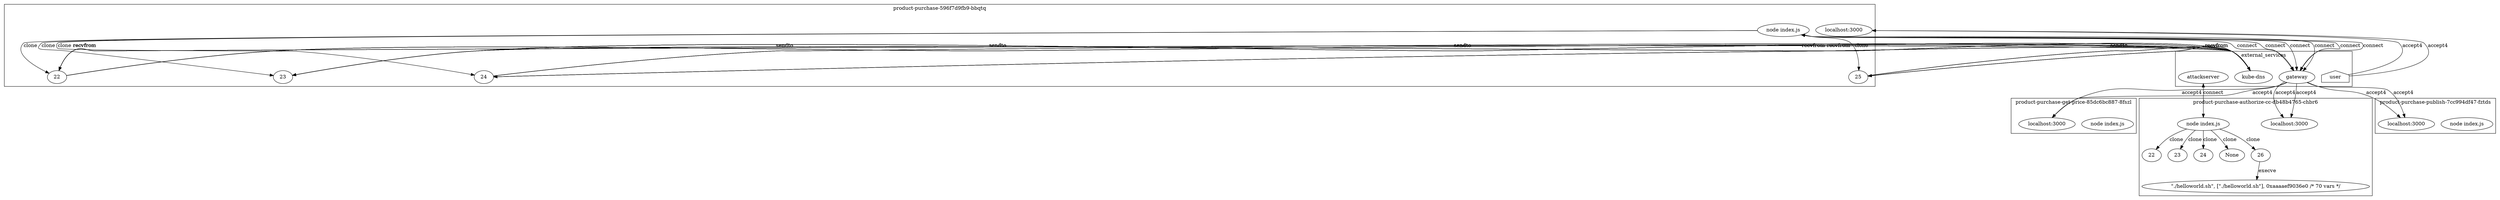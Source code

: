 digraph G {
	subgraph "cluster_ product-purchase-get-price-85dc6bc887-8fszl " {
		label=" product-purchase-get-price-85dc6bc887-8fszl "
		71451 [label="node index.js"]
		"product-purchase-get-price_localhost_3000" [label="localhost:3000"]
		"product-purchase-get-price_localhost_3000" [label="localhost:3000"]
	}
	subgraph "cluster_ product-purchase-publish-7cc994df47-fztds " {
		label=" product-purchase-publish-7cc994df47-fztds "
		72427 [label="node index.js"]
		"product-purchase-publish_localhost_3000" [label="localhost:3000"]
		"product-purchase-publish_localhost_3000" [label="localhost:3000"]
	}
	subgraph "cluster_ product-purchase-authorize-cc-db48b4765-chbr6 " {
		label=" product-purchase-authorize-cc-db48b4765-chbr6 "
		73649 [label="node index.js"]
		"product-purchase-authorize-cc_localhost_3000" [label="localhost:3000"]
		"product-purchase-authorize-cc_localhost_3000" [label="localhost:3000"]
		73649 -> 77179 [label=clone]
		73649 -> 77174 [label=clone]
		73649 -> 77169 [label=clone]
		73649 -> None [label=clone]
		73649 -> 77254 [label=clone]
		77179 [label=22]
		77174 [label=23]
		77169 [label=24]
		77254 [label=26]
		" product-purchase-authorize-cc-db48b4765-chbr6 _./helloworld.sh" [label="\"./helloworld.sh\", [\"./helloworld.sh\"], 0xaaaaef9036e0 /* 70 vars */"]
		77254 -> " product-purchase-authorize-cc-db48b4765-chbr6 _./helloworld.sh" [label=execve]
	}
	subgraph "cluster_ product-purchase-596f7d9fb9-bbqtq " {
		label=" product-purchase-596f7d9fb9-bbqtq "
		75100 [label="node index.js"]
		"product-purchase_localhost_3000" [label="localhost:3000"]
		"product-purchase_localhost_3000" [label="localhost:3000"]
		75100 -> 77106 [label=clone]
		75100 -> 77104 [label=clone]
		75100 -> 77115 [label=clone]
		75100 -> 77112 [label=clone]
		77106 [label=22]
		77104 [label=23]
		77115 [label=24]
		77112 [label=25]
	}
	subgraph cluster_services {
		label=external_services
		user [shape=house]
		"10.107.89.58_8080" -> "product-purchase-get-price_localhost_3000" [label=accept4]
		"10.107.89.58_8080" -> "product-purchase-get-price_localhost_3000" [label=accept4]
		"10.107.89.58_8080" -> "product-purchase-publish_localhost_3000" [label=accept4]
		"10.107.89.58_8080" -> "product-purchase-publish_localhost_3000" [label=accept4]
		"10.107.89.58_8080" -> "product-purchase-authorize-cc_localhost_3000" [label=accept4]
		"10.107.89.58_8080" -> "product-purchase-authorize-cc_localhost_3000" [label=accept4]
		"10.97.92.178_8889" [label=attackserver]
		73649 -> "10.97.92.178_8889" [label=connect dir=both]
		user -> "product-purchase_localhost_3000" [label=accept4]
		user -> "product-purchase_localhost_3000" [label=accept4]
		"10.107.89.58_8080" [label=gateway]
		75100 -> "10.107.89.58_8080" [label=connect dir=both]
		"10.107.89.58_8080" [label=gateway]
		75100 -> "10.107.89.58_8080" [label=connect dir=both]
		"10.107.89.58_8080" [label=gateway]
		75100 -> "10.107.89.58_8080" [label=connect dir=both]
		"10.107.89.58_8080" [label=gateway]
		75100 -> "10.107.89.58_8080" [label=connect dir=both]
		"10.107.89.58_8080" [label=gateway]
		75100 -> "10.107.89.58_8080" [label=connect dir=both]
		"10.107.89.58_8080" [label=gateway]
		75100 -> "10.107.89.58_8080" [label=connect dir=both]
		"10.96.0.10_53" [label="kube-dns"]
		77106 -> "10.96.0.10_53" [label=sendto]
		"10.96.0.10_53" [label="kube-dns"]
		77106 -> "10.96.0.10_53" [label=sendto]
		"10.96.0.10_53" [label="kube-dns"]
		"10.96.0.10_53" -> 77106 [label=recvfrom]
		"10.96.0.10_53" [label="kube-dns"]
		"10.96.0.10_53" -> 77106 [label=recvfrom]
		"10.96.0.10_53" [label="kube-dns"]
		77106 -> "10.96.0.10_53" [label=sendto]
		"10.96.0.10_53" [label="kube-dns"]
		77106 -> "10.96.0.10_53" [label=sendto]
		"10.96.0.10_53" [label="kube-dns"]
		"10.96.0.10_53" -> 77106 [label=recvfrom]
		"10.96.0.10_53" [label="kube-dns"]
		"10.96.0.10_53" -> 77106 [label=recvfrom]
		"10.96.0.10_53" [label="kube-dns"]
		77106 -> "10.96.0.10_53" [label=sendto]
		"10.96.0.10_53" [label="kube-dns"]
		77106 -> "10.96.0.10_53" [label=sendto]
		"10.96.0.10_53" [label="kube-dns"]
		"10.96.0.10_53" -> 77106 [label=recvfrom]
		"10.96.0.10_53" [label="kube-dns"]
		"10.96.0.10_53" -> 77106 [label=recvfrom]
		"10.96.0.10_53" [label="kube-dns"]
		77106 -> "10.96.0.10_53" [label=sendto]
		"10.96.0.10_53" [label="kube-dns"]
		77106 -> "10.96.0.10_53" [label=sendto]
		"10.96.0.10_53" [label="kube-dns"]
		"10.96.0.10_53" -> 77106 [label=recvfrom]
		"10.96.0.10_53" [label="kube-dns"]
		"10.96.0.10_53" -> 77106 [label=recvfrom]
		"10.96.0.10_53" [label="kube-dns"]
		77106 -> "10.96.0.10_53" [label=sendto]
		"10.96.0.10_53" [label="kube-dns"]
		77106 -> "10.96.0.10_53" [label=sendto]
		"10.96.0.10_53" [label="kube-dns"]
		"10.96.0.10_53" -> 77106 [label=recvfrom]
		"10.96.0.10_53" [label="kube-dns"]
		"10.96.0.10_53" -> 77106 [label=recvfrom]
		"10.96.0.10_53" [label="kube-dns"]
		77106 -> "10.96.0.10_53" [label=sendto]
		"10.96.0.10_53" [label="kube-dns"]
		77106 -> "10.96.0.10_53" [label=sendto]
		"10.96.0.10_53" [label="kube-dns"]
		"10.96.0.10_53" -> 77106 [label=recvfrom]
		"10.96.0.10_53" [label="kube-dns"]
		"10.96.0.10_53" -> 77106 [label=recvfrom]
		"10.96.0.10_53" [label="kube-dns"]
		77106 -> "10.96.0.10_53" [label=sendto]
		"10.96.0.10_53" [label="kube-dns"]
		77106 -> "10.96.0.10_53" [label=sendto]
		"10.96.0.10_53" [label="kube-dns"]
		"10.96.0.10_53" -> 77106 [label=recvfrom]
		"10.96.0.10_53" [label="kube-dns"]
		"10.96.0.10_53" -> 77106 [label=recvfrom]
		"10.96.0.10_53" [label="kube-dns"]
		77106 -> "10.96.0.10_53" [label=sendto]
		"10.96.0.10_53" [label="kube-dns"]
		77106 -> "10.96.0.10_53" [label=sendto]
		"10.96.0.10_53" [label="kube-dns"]
		"10.96.0.10_53" -> 77106 [label=recvfrom]
		"10.96.0.10_53" [label="kube-dns"]
		"10.96.0.10_53" -> 77106 [label=recvfrom]
		"10.96.0.10_53" [label="kube-dns"]
		77104 -> "10.96.0.10_53" [label=sendto]
		"10.96.0.10_53" [label="kube-dns"]
		77104 -> "10.96.0.10_53" [label=sendto]
		"10.96.0.10_53" [label="kube-dns"]
		"10.96.0.10_53" -> 77104 [label=recvfrom]
		"10.96.0.10_53" [label="kube-dns"]
		"10.96.0.10_53" -> 77104 [label=recvfrom]
		"10.96.0.10_53" [label="kube-dns"]
		77104 -> "10.96.0.10_53" [label=sendto]
		"10.96.0.10_53" [label="kube-dns"]
		77104 -> "10.96.0.10_53" [label=sendto]
		"10.96.0.10_53" [label="kube-dns"]
		"10.96.0.10_53" -> 77104 [label=recvfrom]
		"10.96.0.10_53" [label="kube-dns"]
		"10.96.0.10_53" -> 77104 [label=recvfrom]
		"10.96.0.10_53" [label="kube-dns"]
		77104 -> "10.96.0.10_53" [label=sendto]
		"10.96.0.10_53" [label="kube-dns"]
		77104 -> "10.96.0.10_53" [label=sendto]
		"10.96.0.10_53" [label="kube-dns"]
		"10.96.0.10_53" -> 77104 [label=recvfrom]
		"10.96.0.10_53" [label="kube-dns"]
		"10.96.0.10_53" -> 77104 [label=recvfrom]
		"10.96.0.10_53" [label="kube-dns"]
		77104 -> "10.96.0.10_53" [label=sendto]
		"10.96.0.10_53" [label="kube-dns"]
		77104 -> "10.96.0.10_53" [label=sendto]
		"10.96.0.10_53" [label="kube-dns"]
		"10.96.0.10_53" -> 77104 [label=recvfrom]
		"10.96.0.10_53" [label="kube-dns"]
		"10.96.0.10_53" -> 77104 [label=recvfrom]
		"10.96.0.10_53" [label="kube-dns"]
		77104 -> "10.96.0.10_53" [label=sendto]
		"10.96.0.10_53" [label="kube-dns"]
		77104 -> "10.96.0.10_53" [label=sendto]
		"10.96.0.10_53" [label="kube-dns"]
		"10.96.0.10_53" -> 77104 [label=recvfrom]
		"10.96.0.10_53" [label="kube-dns"]
		"10.96.0.10_53" -> 77104 [label=recvfrom]
		"10.96.0.10_53" [label="kube-dns"]
		77104 -> "10.96.0.10_53" [label=sendto]
		"10.96.0.10_53" [label="kube-dns"]
		77104 -> "10.96.0.10_53" [label=sendto]
		"10.96.0.10_53" [label="kube-dns"]
		"10.96.0.10_53" -> 77104 [label=recvfrom]
		"10.96.0.10_53" [label="kube-dns"]
		"10.96.0.10_53" -> 77104 [label=recvfrom]
		"10.96.0.10_53" [label="kube-dns"]
		77104 -> "10.96.0.10_53" [label=sendto]
		"10.96.0.10_53" [label="kube-dns"]
		77104 -> "10.96.0.10_53" [label=sendto]
		"10.96.0.10_53" [label="kube-dns"]
		"10.96.0.10_53" -> 77104 [label=recvfrom]
		"10.96.0.10_53" [label="kube-dns"]
		"10.96.0.10_53" -> 77104 [label=recvfrom]
		"10.96.0.10_53" [label="kube-dns"]
		77104 -> "10.96.0.10_53" [label=sendto]
		"10.96.0.10_53" [label="kube-dns"]
		77104 -> "10.96.0.10_53" [label=sendto]
		"10.96.0.10_53" [label="kube-dns"]
		"10.96.0.10_53" -> 77104 [label=recvfrom]
		"10.96.0.10_53" [label="kube-dns"]
		"10.96.0.10_53" -> 77104 [label=recvfrom]
		"10.96.0.10_53" [label="kube-dns"]
		77115 -> "10.96.0.10_53" [label=sendto]
		"10.96.0.10_53" [label="kube-dns"]
		77115 -> "10.96.0.10_53" [label=sendto]
		"10.96.0.10_53" [label="kube-dns"]
		"10.96.0.10_53" -> 77115 [label=recvfrom]
		"10.96.0.10_53" [label="kube-dns"]
		"10.96.0.10_53" -> 77115 [label=recvfrom]
		"10.96.0.10_53" [label="kube-dns"]
		77115 -> "10.96.0.10_53" [label=sendto]
		"10.96.0.10_53" [label="kube-dns"]
		77115 -> "10.96.0.10_53" [label=sendto]
		"10.96.0.10_53" [label="kube-dns"]
		"10.96.0.10_53" -> 77115 [label=recvfrom]
		"10.96.0.10_53" [label="kube-dns"]
		"10.96.0.10_53" -> 77115 [label=recvfrom]
		"10.96.0.10_53" [label="kube-dns"]
		77115 -> "10.96.0.10_53" [label=sendto]
		"10.96.0.10_53" [label="kube-dns"]
		77115 -> "10.96.0.10_53" [label=sendto]
		"10.96.0.10_53" [label="kube-dns"]
		"10.96.0.10_53" -> 77115 [label=recvfrom]
		"10.96.0.10_53" [label="kube-dns"]
		"10.96.0.10_53" -> 77115 [label=recvfrom]
		"10.96.0.10_53" [label="kube-dns"]
		77115 -> "10.96.0.10_53" [label=sendto]
		"10.96.0.10_53" [label="kube-dns"]
		77115 -> "10.96.0.10_53" [label=sendto]
		"10.96.0.10_53" [label="kube-dns"]
		"10.96.0.10_53" -> 77115 [label=recvfrom]
		"10.96.0.10_53" [label="kube-dns"]
		"10.96.0.10_53" -> 77115 [label=recvfrom]
		"10.96.0.10_53" [label="kube-dns"]
		77112 -> "10.96.0.10_53" [label=sendto]
		"10.96.0.10_53" [label="kube-dns"]
		77112 -> "10.96.0.10_53" [label=sendto]
		"10.96.0.10_53" [label="kube-dns"]
		"10.96.0.10_53" -> 77112 [label=recvfrom]
		"10.96.0.10_53" [label="kube-dns"]
		"10.96.0.10_53" -> 77112 [label=recvfrom]
		"10.96.0.10_53" [label="kube-dns"]
		77112 -> "10.96.0.10_53" [label=sendto]
		"10.96.0.10_53" [label="kube-dns"]
		77112 -> "10.96.0.10_53" [label=sendto]
		"10.96.0.10_53" [label="kube-dns"]
		"10.96.0.10_53" -> 77112 [label=recvfrom]
		"10.96.0.10_53" [label="kube-dns"]
		"10.96.0.10_53" -> 77112 [label=recvfrom]
		"10.96.0.10_53" [label="kube-dns"]
		77112 -> "10.96.0.10_53" [label=sendto]
		"10.96.0.10_53" [label="kube-dns"]
		77112 -> "10.96.0.10_53" [label=sendto]
		"10.96.0.10_53" [label="kube-dns"]
		"10.96.0.10_53" -> 77112 [label=recvfrom]
		"10.96.0.10_53" [label="kube-dns"]
		"10.96.0.10_53" -> 77112 [label=recvfrom]
		"10.96.0.10_53" [label="kube-dns"]
		77112 -> "10.96.0.10_53" [label=sendto]
		"10.96.0.10_53" [label="kube-dns"]
		77112 -> "10.96.0.10_53" [label=sendto]
		"10.96.0.10_53" [label="kube-dns"]
		"10.96.0.10_53" -> 77112 [label=recvfrom]
		"10.96.0.10_53" [label="kube-dns"]
		"10.96.0.10_53" -> 77112 [label=recvfrom]
	}
}

